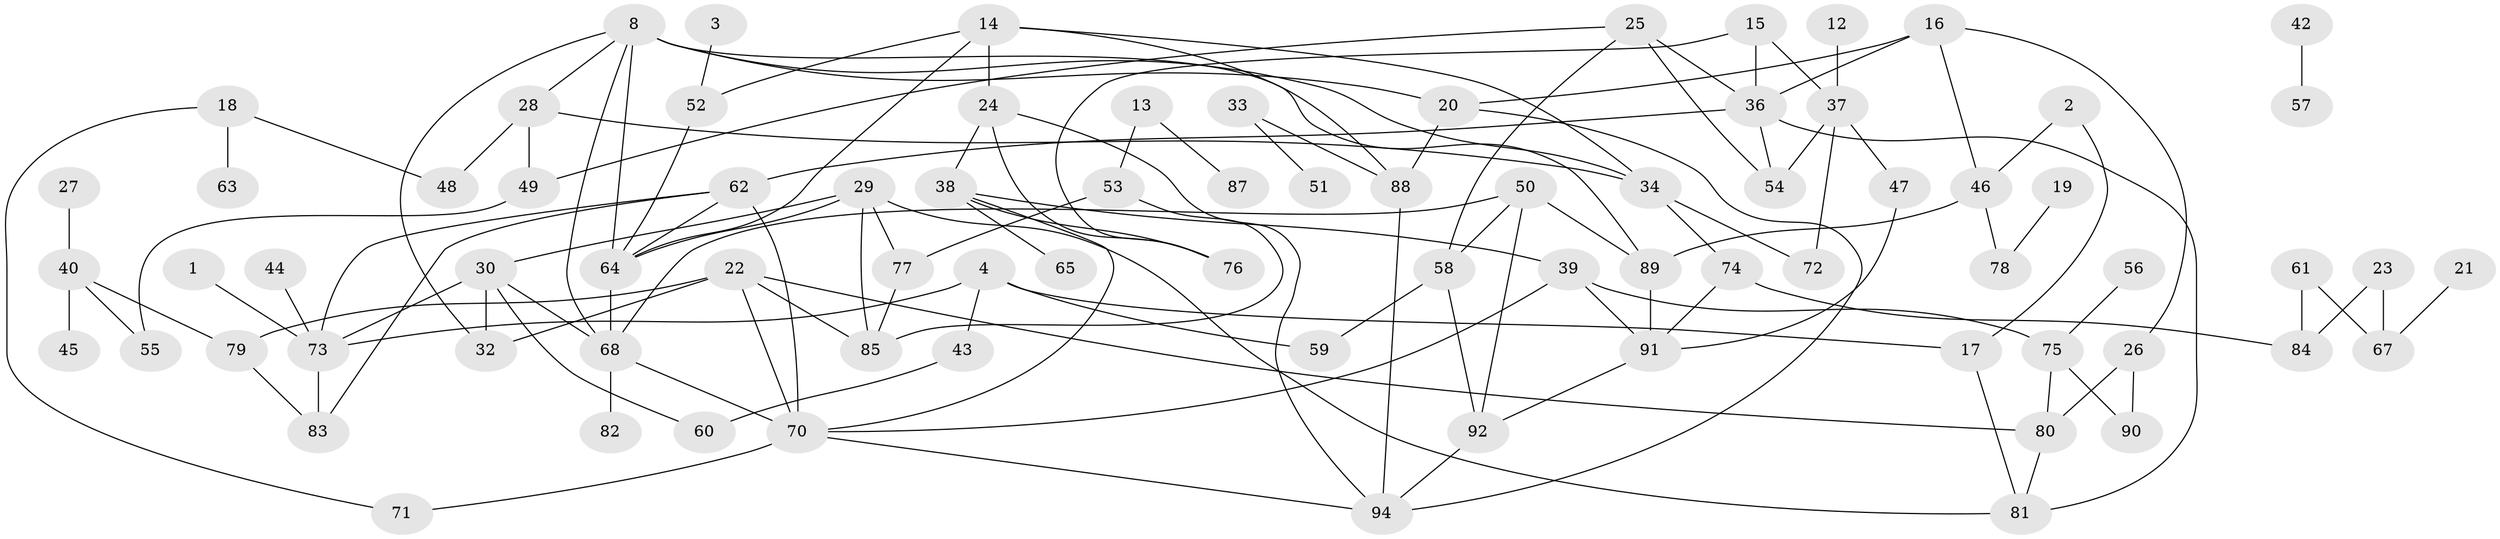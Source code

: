 // original degree distribution, {3: 0.23308270676691728, 1: 0.19548872180451127, 2: 0.22556390977443608, 4: 0.15789473684210525, 0: 0.08270676691729323, 5: 0.09022556390977443, 6: 0.007518796992481203, 7: 0.007518796992481203}
// Generated by graph-tools (version 1.1) at 2025/35/03/04/25 23:35:53]
// undirected, 81 vertices, 127 edges
graph export_dot {
  node [color=gray90,style=filled];
  1;
  2;
  3;
  4;
  8;
  12;
  13;
  14;
  15;
  16;
  17;
  18;
  19;
  20;
  21;
  22;
  23;
  24;
  25;
  26;
  27;
  28;
  29;
  30;
  32;
  33;
  34;
  36;
  37;
  38;
  39;
  40;
  42;
  43;
  44;
  45;
  46;
  47;
  48;
  49;
  50;
  51;
  52;
  53;
  54;
  55;
  56;
  57;
  58;
  59;
  60;
  61;
  62;
  63;
  64;
  65;
  67;
  68;
  70;
  71;
  72;
  73;
  74;
  75;
  76;
  77;
  78;
  79;
  80;
  81;
  82;
  83;
  84;
  85;
  87;
  88;
  89;
  90;
  91;
  92;
  94;
  1 -- 73 [weight=1.0];
  2 -- 17 [weight=1.0];
  2 -- 46 [weight=1.0];
  3 -- 52 [weight=1.0];
  4 -- 17 [weight=1.0];
  4 -- 43 [weight=1.0];
  4 -- 59 [weight=1.0];
  4 -- 73 [weight=1.0];
  8 -- 20 [weight=2.0];
  8 -- 28 [weight=1.0];
  8 -- 32 [weight=1.0];
  8 -- 34 [weight=1.0];
  8 -- 64 [weight=1.0];
  8 -- 68 [weight=1.0];
  8 -- 89 [weight=1.0];
  12 -- 37 [weight=1.0];
  13 -- 53 [weight=1.0];
  13 -- 87 [weight=1.0];
  14 -- 24 [weight=1.0];
  14 -- 34 [weight=1.0];
  14 -- 52 [weight=1.0];
  14 -- 64 [weight=1.0];
  14 -- 88 [weight=1.0];
  15 -- 36 [weight=1.0];
  15 -- 37 [weight=1.0];
  15 -- 76 [weight=1.0];
  16 -- 20 [weight=1.0];
  16 -- 26 [weight=1.0];
  16 -- 36 [weight=1.0];
  16 -- 46 [weight=1.0];
  17 -- 81 [weight=1.0];
  18 -- 48 [weight=1.0];
  18 -- 63 [weight=1.0];
  18 -- 71 [weight=1.0];
  19 -- 78 [weight=1.0];
  20 -- 88 [weight=2.0];
  20 -- 94 [weight=1.0];
  21 -- 67 [weight=1.0];
  22 -- 32 [weight=1.0];
  22 -- 70 [weight=1.0];
  22 -- 79 [weight=1.0];
  22 -- 80 [weight=1.0];
  22 -- 85 [weight=1.0];
  23 -- 67 [weight=1.0];
  23 -- 84 [weight=1.0];
  24 -- 38 [weight=1.0];
  24 -- 76 [weight=1.0];
  24 -- 94 [weight=1.0];
  25 -- 36 [weight=1.0];
  25 -- 49 [weight=1.0];
  25 -- 54 [weight=1.0];
  25 -- 58 [weight=1.0];
  26 -- 80 [weight=1.0];
  26 -- 90 [weight=1.0];
  27 -- 40 [weight=1.0];
  28 -- 34 [weight=1.0];
  28 -- 48 [weight=1.0];
  28 -- 49 [weight=1.0];
  29 -- 30 [weight=1.0];
  29 -- 64 [weight=1.0];
  29 -- 77 [weight=1.0];
  29 -- 81 [weight=1.0];
  29 -- 85 [weight=1.0];
  30 -- 32 [weight=1.0];
  30 -- 60 [weight=1.0];
  30 -- 68 [weight=1.0];
  30 -- 73 [weight=1.0];
  33 -- 51 [weight=1.0];
  33 -- 88 [weight=1.0];
  34 -- 72 [weight=1.0];
  34 -- 74 [weight=1.0];
  36 -- 54 [weight=1.0];
  36 -- 62 [weight=1.0];
  36 -- 81 [weight=1.0];
  37 -- 47 [weight=1.0];
  37 -- 54 [weight=1.0];
  37 -- 72 [weight=1.0];
  38 -- 39 [weight=1.0];
  38 -- 65 [weight=1.0];
  38 -- 70 [weight=1.0];
  38 -- 76 [weight=1.0];
  39 -- 70 [weight=1.0];
  39 -- 75 [weight=1.0];
  39 -- 91 [weight=1.0];
  40 -- 45 [weight=1.0];
  40 -- 55 [weight=1.0];
  40 -- 79 [weight=1.0];
  42 -- 57 [weight=1.0];
  43 -- 60 [weight=1.0];
  44 -- 73 [weight=1.0];
  46 -- 78 [weight=1.0];
  46 -- 89 [weight=1.0];
  47 -- 91 [weight=1.0];
  49 -- 55 [weight=1.0];
  50 -- 58 [weight=1.0];
  50 -- 68 [weight=1.0];
  50 -- 89 [weight=1.0];
  50 -- 92 [weight=1.0];
  52 -- 64 [weight=1.0];
  53 -- 77 [weight=1.0];
  53 -- 85 [weight=1.0];
  56 -- 75 [weight=1.0];
  58 -- 59 [weight=1.0];
  58 -- 92 [weight=1.0];
  61 -- 67 [weight=1.0];
  61 -- 84 [weight=1.0];
  62 -- 64 [weight=1.0];
  62 -- 70 [weight=1.0];
  62 -- 73 [weight=1.0];
  62 -- 83 [weight=1.0];
  64 -- 68 [weight=1.0];
  68 -- 70 [weight=1.0];
  68 -- 82 [weight=1.0];
  70 -- 71 [weight=1.0];
  70 -- 94 [weight=1.0];
  73 -- 83 [weight=1.0];
  74 -- 84 [weight=1.0];
  74 -- 91 [weight=1.0];
  75 -- 80 [weight=1.0];
  75 -- 90 [weight=1.0];
  77 -- 85 [weight=1.0];
  79 -- 83 [weight=1.0];
  80 -- 81 [weight=1.0];
  88 -- 94 [weight=1.0];
  89 -- 91 [weight=1.0];
  91 -- 92 [weight=1.0];
  92 -- 94 [weight=1.0];
}

